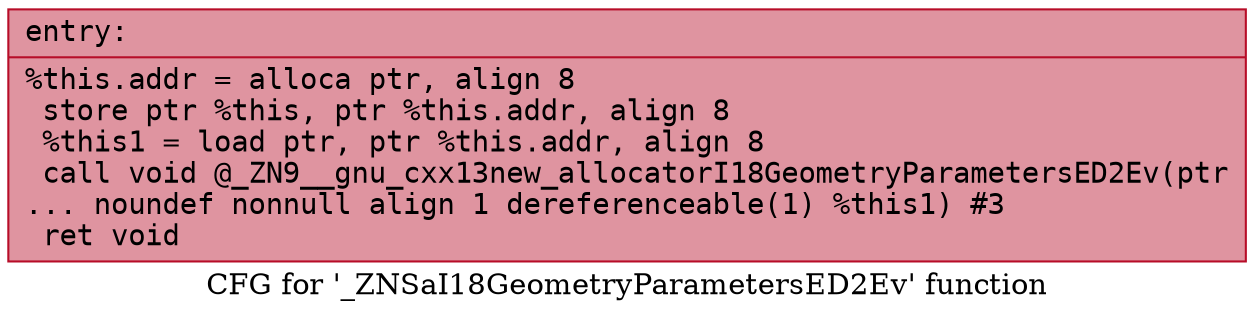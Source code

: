 digraph "CFG for '_ZNSaI18GeometryParametersED2Ev' function" {
	label="CFG for '_ZNSaI18GeometryParametersED2Ev' function";

	Node0x562c4e4e0ea0 [shape=record,color="#b70d28ff", style=filled, fillcolor="#b70d2870" fontname="Courier",label="{entry:\l|  %this.addr = alloca ptr, align 8\l  store ptr %this, ptr %this.addr, align 8\l  %this1 = load ptr, ptr %this.addr, align 8\l  call void @_ZN9__gnu_cxx13new_allocatorI18GeometryParametersED2Ev(ptr\l... noundef nonnull align 1 dereferenceable(1) %this1) #3\l  ret void\l}"];
}
